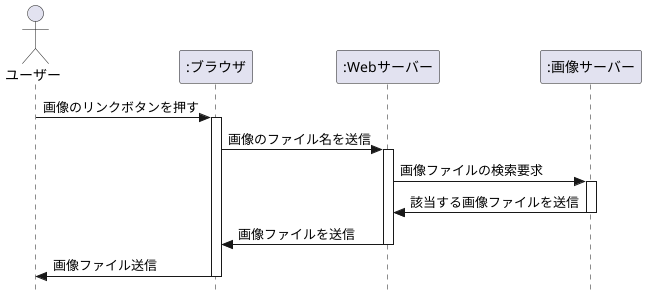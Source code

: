 @startuml 画像検索と閲覧
hide footbox
skinparam style strictuml
actor ユーザー as user
participant ":ブラウザ" as browser 
participant ":Webサーバー" as web
participant ":画像サーバー" as display

user -> browser : 画像のリンクボタンを押す
activate browser
browser -> web : 画像のファイル名を送信
activate web
web -> display : 画像ファイルの検索要求
activate display
display -> web : 該当する画像ファイルを送信
deactivate display
web -> browser : 画像ファイルを送信
deactivate web
browser -> user : 画像ファイル送信
deactivate browser

@enduml
